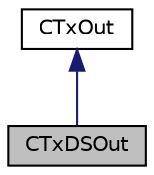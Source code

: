 digraph "CTxDSOut"
{
  edge [fontname="Helvetica",fontsize="10",labelfontname="Helvetica",labelfontsize="10"];
  node [fontname="Helvetica",fontsize="10",shape=record];
  Node0 [label="CTxDSOut",height=0.2,width=0.4,color="black", fillcolor="grey75", style="filled", fontcolor="black"];
  Node1 -> Node0 [dir="back",color="midnightblue",fontsize="10",style="solid",fontname="Helvetica"];
  Node1 [label="CTxOut",height=0.2,width=0.4,color="black", fillcolor="white", style="filled",URL="$d2/db7/class_c_tx_out.html",tooltip="An output of a transaction. "];
}
